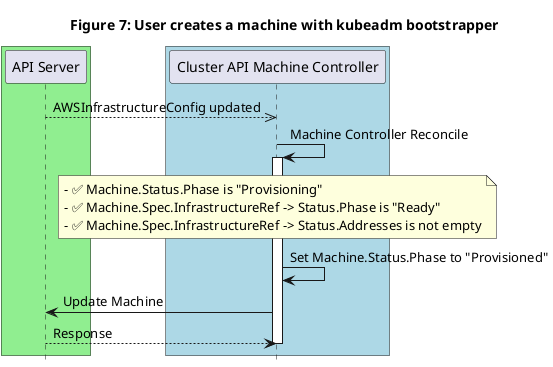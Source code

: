 @startuml
title Figure 7: User creates a machine with kubeadm bootstrapper
' -- GROUPS START ---

box #lightgreen
participant "API Server"
end box

box #lightblue
participant "Cluster API Machine Controller"
end box


' -- GROUPS END ---


"API Server"-->>"Cluster API Machine Controller": AWSInfrastructureConfig updated

"Cluster API Machine Controller"-> "Cluster API Machine Controller":Machine Controller Reconcile
activate "Cluster API Machine Controller"

note over "Cluster API Machine Controller": - ✅ Machine.Status.Phase is "Provisioning" \n- ✅ Machine.Spec.InfrastructureRef -> Status.Phase is "Ready"\n- ✅ Machine.Spec.InfrastructureRef -> Status.Addresses is not empty

"Cluster API Machine Controller"->"Cluster API Machine Controller": Set Machine.Status.Phase to "Provisioned"

"Cluster API Machine Controller"->"API Server": Update Machine
"Cluster API Machine Controller"<--"API Server": Response

deactivate "Cluster API Machine Controller"

hide footbox
@enduml